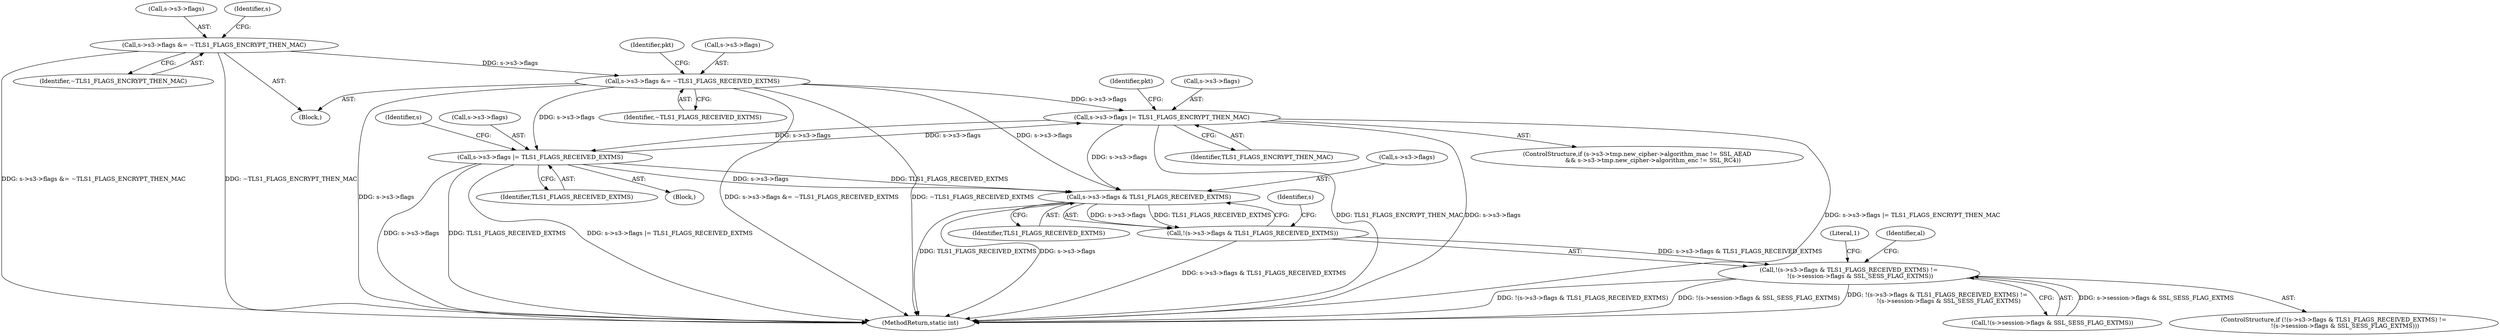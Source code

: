 digraph "0_openssl_4ad93618d26a3ea23d36ad5498ff4f59eff3a4d2_8@pointer" {
"1000845" [label="(Call,s->s3->flags |= TLS1_FLAGS_ENCRYPT_THEN_MAC)"];
"1000171" [label="(Call,s->s3->flags &= ~TLS1_FLAGS_RECEIVED_EXTMS)"];
"1000164" [label="(Call,s->s3->flags &= ~TLS1_FLAGS_ENCRYPT_THEN_MAC)"];
"1000858" [label="(Call,s->s3->flags |= TLS1_FLAGS_RECEIVED_EXTMS)"];
"1000845" [label="(Call,s->s3->flags |= TLS1_FLAGS_ENCRYPT_THEN_MAC)"];
"1000994" [label="(Call,s->s3->flags & TLS1_FLAGS_RECEIVED_EXTMS)"];
"1000993" [label="(Call,!(s->s3->flags & TLS1_FLAGS_RECEIVED_EXTMS))"];
"1000992" [label="(Call,!(s->s3->flags & TLS1_FLAGS_RECEIVED_EXTMS) !=\n            !(s->session->flags & SSL_SESS_FLAG_EXTMS))"];
"1000165" [label="(Call,s->s3->flags)"];
"1000177" [label="(Identifier,~TLS1_FLAGS_RECEIVED_EXTMS)"];
"1001020" [label="(Literal,1)"];
"1000164" [label="(Call,s->s3->flags &= ~TLS1_FLAGS_ENCRYPT_THEN_MAC)"];
"1000868" [label="(Identifier,s)"];
"1000174" [label="(Identifier,s)"];
"1000845" [label="(Call,s->s3->flags |= TLS1_FLAGS_ENCRYPT_THEN_MAC)"];
"1000170" [label="(Identifier,~TLS1_FLAGS_ENCRYPT_THEN_MAC)"];
"1000851" [label="(Identifier,TLS1_FLAGS_ENCRYPT_THEN_MAC)"];
"1001012" [label="(Identifier,al)"];
"1000846" [label="(Call,s->s3->flags)"];
"1001021" [label="(MethodReturn,static int)"];
"1000211" [label="(Identifier,pkt)"];
"1000995" [label="(Call,s->s3->flags)"];
"1000992" [label="(Call,!(s->s3->flags & TLS1_FLAGS_RECEIVED_EXTMS) !=\n            !(s->session->flags & SSL_SESS_FLAG_EXTMS))"];
"1001005" [label="(Identifier,s)"];
"1000994" [label="(Call,s->s3->flags & TLS1_FLAGS_RECEIVED_EXTMS)"];
"1000991" [label="(ControlStructure,if (!(s->s3->flags & TLS1_FLAGS_RECEIVED_EXTMS) !=\n            !(s->session->flags & SSL_SESS_FLAG_EXTMS)))"];
"1000181" [label="(Identifier,pkt)"];
"1000171" [label="(Call,s->s3->flags &= ~TLS1_FLAGS_RECEIVED_EXTMS)"];
"1000858" [label="(Call,s->s3->flags |= TLS1_FLAGS_RECEIVED_EXTMS)"];
"1000859" [label="(Call,s->s3->flags)"];
"1001000" [label="(Identifier,TLS1_FLAGS_RECEIVED_EXTMS)"];
"1001001" [label="(Call,!(s->session->flags & SSL_SESS_FLAG_EXTMS))"];
"1000821" [label="(ControlStructure,if (s->s3->tmp.new_cipher->algorithm_mac != SSL_AEAD\n                 && s->s3->tmp.new_cipher->algorithm_enc != SSL_RC4))"];
"1000864" [label="(Identifier,TLS1_FLAGS_RECEIVED_EXTMS)"];
"1000993" [label="(Call,!(s->s3->flags & TLS1_FLAGS_RECEIVED_EXTMS))"];
"1000857" [label="(Block,)"];
"1000119" [label="(Block,)"];
"1000172" [label="(Call,s->s3->flags)"];
"1000845" -> "1000821"  [label="AST: "];
"1000845" -> "1000851"  [label="CFG: "];
"1000846" -> "1000845"  [label="AST: "];
"1000851" -> "1000845"  [label="AST: "];
"1000211" -> "1000845"  [label="CFG: "];
"1000845" -> "1001021"  [label="DDG: TLS1_FLAGS_ENCRYPT_THEN_MAC"];
"1000845" -> "1001021"  [label="DDG: s->s3->flags"];
"1000845" -> "1001021"  [label="DDG: s->s3->flags |= TLS1_FLAGS_ENCRYPT_THEN_MAC"];
"1000171" -> "1000845"  [label="DDG: s->s3->flags"];
"1000858" -> "1000845"  [label="DDG: s->s3->flags"];
"1000845" -> "1000858"  [label="DDG: s->s3->flags"];
"1000845" -> "1000994"  [label="DDG: s->s3->flags"];
"1000171" -> "1000119"  [label="AST: "];
"1000171" -> "1000177"  [label="CFG: "];
"1000172" -> "1000171"  [label="AST: "];
"1000177" -> "1000171"  [label="AST: "];
"1000181" -> "1000171"  [label="CFG: "];
"1000171" -> "1001021"  [label="DDG: s->s3->flags"];
"1000171" -> "1001021"  [label="DDG: s->s3->flags &= ~TLS1_FLAGS_RECEIVED_EXTMS"];
"1000171" -> "1001021"  [label="DDG: ~TLS1_FLAGS_RECEIVED_EXTMS"];
"1000164" -> "1000171"  [label="DDG: s->s3->flags"];
"1000171" -> "1000858"  [label="DDG: s->s3->flags"];
"1000171" -> "1000994"  [label="DDG: s->s3->flags"];
"1000164" -> "1000119"  [label="AST: "];
"1000164" -> "1000170"  [label="CFG: "];
"1000165" -> "1000164"  [label="AST: "];
"1000170" -> "1000164"  [label="AST: "];
"1000174" -> "1000164"  [label="CFG: "];
"1000164" -> "1001021"  [label="DDG: s->s3->flags &= ~TLS1_FLAGS_ENCRYPT_THEN_MAC"];
"1000164" -> "1001021"  [label="DDG: ~TLS1_FLAGS_ENCRYPT_THEN_MAC"];
"1000858" -> "1000857"  [label="AST: "];
"1000858" -> "1000864"  [label="CFG: "];
"1000859" -> "1000858"  [label="AST: "];
"1000864" -> "1000858"  [label="AST: "];
"1000868" -> "1000858"  [label="CFG: "];
"1000858" -> "1001021"  [label="DDG: s->s3->flags |= TLS1_FLAGS_RECEIVED_EXTMS"];
"1000858" -> "1001021"  [label="DDG: s->s3->flags"];
"1000858" -> "1001021"  [label="DDG: TLS1_FLAGS_RECEIVED_EXTMS"];
"1000858" -> "1000994"  [label="DDG: s->s3->flags"];
"1000858" -> "1000994"  [label="DDG: TLS1_FLAGS_RECEIVED_EXTMS"];
"1000994" -> "1000993"  [label="AST: "];
"1000994" -> "1001000"  [label="CFG: "];
"1000995" -> "1000994"  [label="AST: "];
"1001000" -> "1000994"  [label="AST: "];
"1000993" -> "1000994"  [label="CFG: "];
"1000994" -> "1001021"  [label="DDG: s->s3->flags"];
"1000994" -> "1001021"  [label="DDG: TLS1_FLAGS_RECEIVED_EXTMS"];
"1000994" -> "1000993"  [label="DDG: s->s3->flags"];
"1000994" -> "1000993"  [label="DDG: TLS1_FLAGS_RECEIVED_EXTMS"];
"1000993" -> "1000992"  [label="AST: "];
"1001005" -> "1000993"  [label="CFG: "];
"1000993" -> "1001021"  [label="DDG: s->s3->flags & TLS1_FLAGS_RECEIVED_EXTMS"];
"1000993" -> "1000992"  [label="DDG: s->s3->flags & TLS1_FLAGS_RECEIVED_EXTMS"];
"1000992" -> "1000991"  [label="AST: "];
"1000992" -> "1001001"  [label="CFG: "];
"1001001" -> "1000992"  [label="AST: "];
"1001012" -> "1000992"  [label="CFG: "];
"1001020" -> "1000992"  [label="CFG: "];
"1000992" -> "1001021"  [label="DDG: !(s->s3->flags & TLS1_FLAGS_RECEIVED_EXTMS)"];
"1000992" -> "1001021"  [label="DDG: !(s->session->flags & SSL_SESS_FLAG_EXTMS)"];
"1000992" -> "1001021"  [label="DDG: !(s->s3->flags & TLS1_FLAGS_RECEIVED_EXTMS) !=\n            !(s->session->flags & SSL_SESS_FLAG_EXTMS)"];
"1001001" -> "1000992"  [label="DDG: s->session->flags & SSL_SESS_FLAG_EXTMS"];
}
